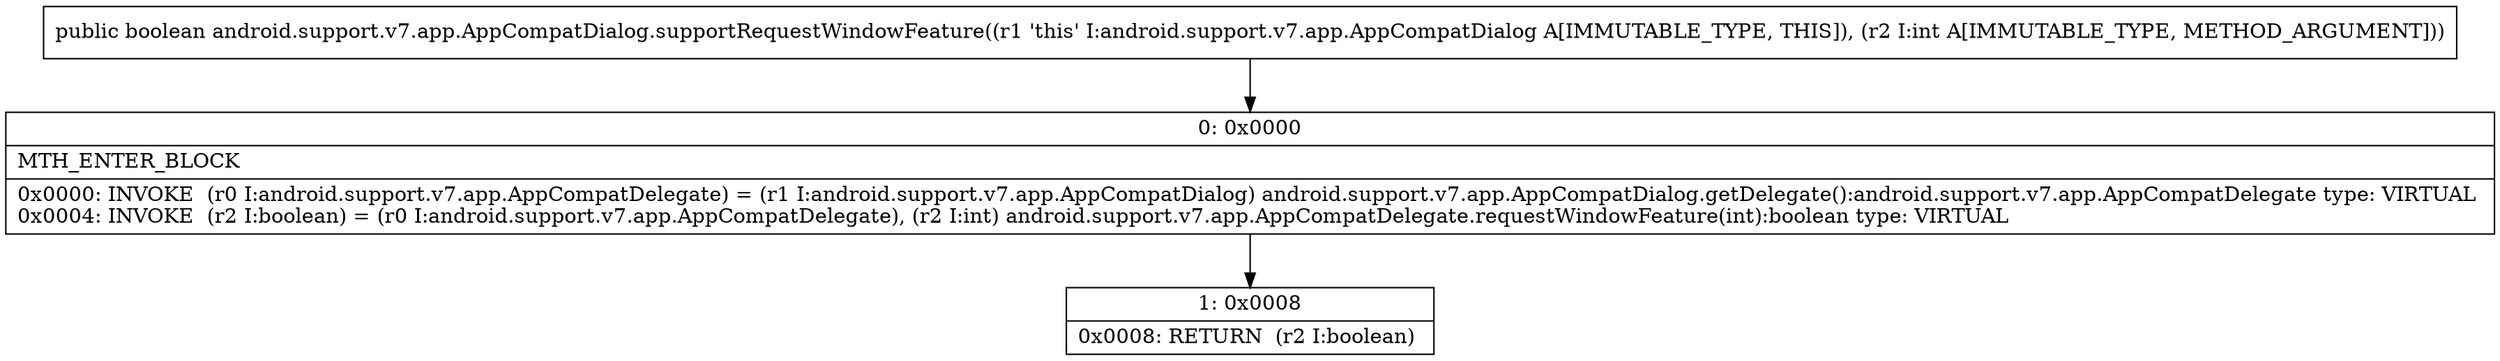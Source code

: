 digraph "CFG forandroid.support.v7.app.AppCompatDialog.supportRequestWindowFeature(I)Z" {
Node_0 [shape=record,label="{0\:\ 0x0000|MTH_ENTER_BLOCK\l|0x0000: INVOKE  (r0 I:android.support.v7.app.AppCompatDelegate) = (r1 I:android.support.v7.app.AppCompatDialog) android.support.v7.app.AppCompatDialog.getDelegate():android.support.v7.app.AppCompatDelegate type: VIRTUAL \l0x0004: INVOKE  (r2 I:boolean) = (r0 I:android.support.v7.app.AppCompatDelegate), (r2 I:int) android.support.v7.app.AppCompatDelegate.requestWindowFeature(int):boolean type: VIRTUAL \l}"];
Node_1 [shape=record,label="{1\:\ 0x0008|0x0008: RETURN  (r2 I:boolean) \l}"];
MethodNode[shape=record,label="{public boolean android.support.v7.app.AppCompatDialog.supportRequestWindowFeature((r1 'this' I:android.support.v7.app.AppCompatDialog A[IMMUTABLE_TYPE, THIS]), (r2 I:int A[IMMUTABLE_TYPE, METHOD_ARGUMENT])) }"];
MethodNode -> Node_0;
Node_0 -> Node_1;
}


